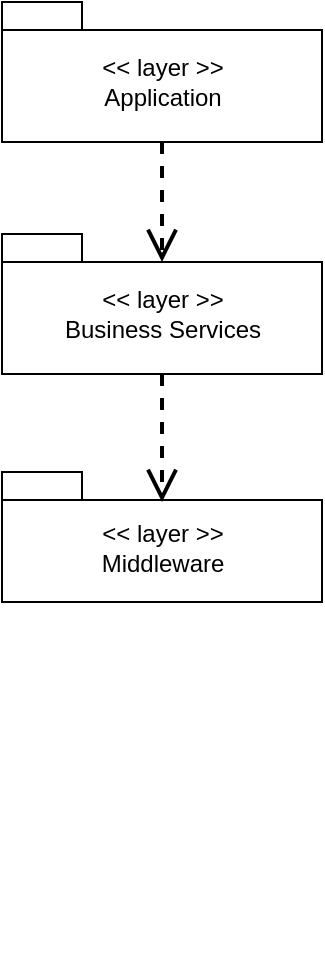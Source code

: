 <mxfile version="12.2.7" type="google" pages="1"><diagram id="V4XWUUnYQlqZmJEy0MN6" name="Page-1"><mxGraphModel dx="897" dy="480" grid="1" gridSize="10" guides="1" tooltips="1" connect="1" arrows="1" fold="1" page="1" pageScale="1" pageWidth="850" pageHeight="1100" math="0" shadow="0"><root><mxCell id="0"/><mxCell id="1" parent="0"/><mxCell id="uN5nJ-iFqrmFlUIJgm9v-1" value="&lt;span style=&quot;font-weight: normal&quot;&gt;&amp;lt;&amp;lt; layer &amp;gt;&amp;gt;&lt;br&gt;Application&lt;br&gt;&lt;/span&gt;" style="shape=folder;fontStyle=1;spacingTop=10;tabWidth=40;tabHeight=14;tabPosition=left;html=1;" parent="1" vertex="1"><mxGeometry x="320" y="60" width="160" height="70" as="geometry"/></mxCell><mxCell id="uN5nJ-iFqrmFlUIJgm9v-6" value="" style="ellipse;whiteSpace=wrap;html=1;aspect=fixed;" parent="1" vertex="1"><mxGeometry x="320" y="540" as="geometry"/></mxCell><mxCell id="cktbP50cAqUVoavGw_e7-1" value="&lt;span style=&quot;font-weight: normal&quot;&gt;&amp;lt;&amp;lt; layer &amp;gt;&amp;gt;&lt;br&gt;Business Services&lt;br&gt;&lt;/span&gt;" style="shape=folder;fontStyle=1;spacingTop=10;tabWidth=40;tabHeight=14;tabPosition=left;html=1;" parent="1" vertex="1"><mxGeometry x="320" y="176" width="160" height="70" as="geometry"/></mxCell><mxCell id="cktbP50cAqUVoavGw_e7-2" value="&lt;span style=&quot;font-weight: normal&quot;&gt;&amp;lt;&amp;lt; layer &amp;gt;&amp;gt;&lt;br&gt;Middleware&lt;br&gt;&lt;/span&gt;" style="shape=folder;fontStyle=1;spacingTop=10;tabWidth=40;tabHeight=14;tabPosition=left;html=1;" parent="1" vertex="1"><mxGeometry x="320" y="295" width="160" height="65" as="geometry"/></mxCell><mxCell id="cktbP50cAqUVoavGw_e7-6" value="" style="endArrow=open;endSize=12;dashed=1;html=1;strokeWidth=2;" parent="1" source="cktbP50cAqUVoavGw_e7-1" edge="1"><mxGeometry width="160" relative="1" as="geometry"><mxPoint x="360" y="380" as="sourcePoint"/><mxPoint x="400" y="310" as="targetPoint"/></mxGeometry></mxCell><mxCell id="cktbP50cAqUVoavGw_e7-7" value="" style="endArrow=open;endSize=12;dashed=1;html=1;strokeWidth=2;exitX=0.5;exitY=1;exitDx=0;exitDy=0;exitPerimeter=0;" parent="1" source="uN5nJ-iFqrmFlUIJgm9v-1" edge="1"><mxGeometry width="160" relative="1" as="geometry"><mxPoint x="400" y="140" as="sourcePoint"/><mxPoint x="400" y="190" as="targetPoint"/></mxGeometry></mxCell></root></mxGraphModel></diagram></mxfile>